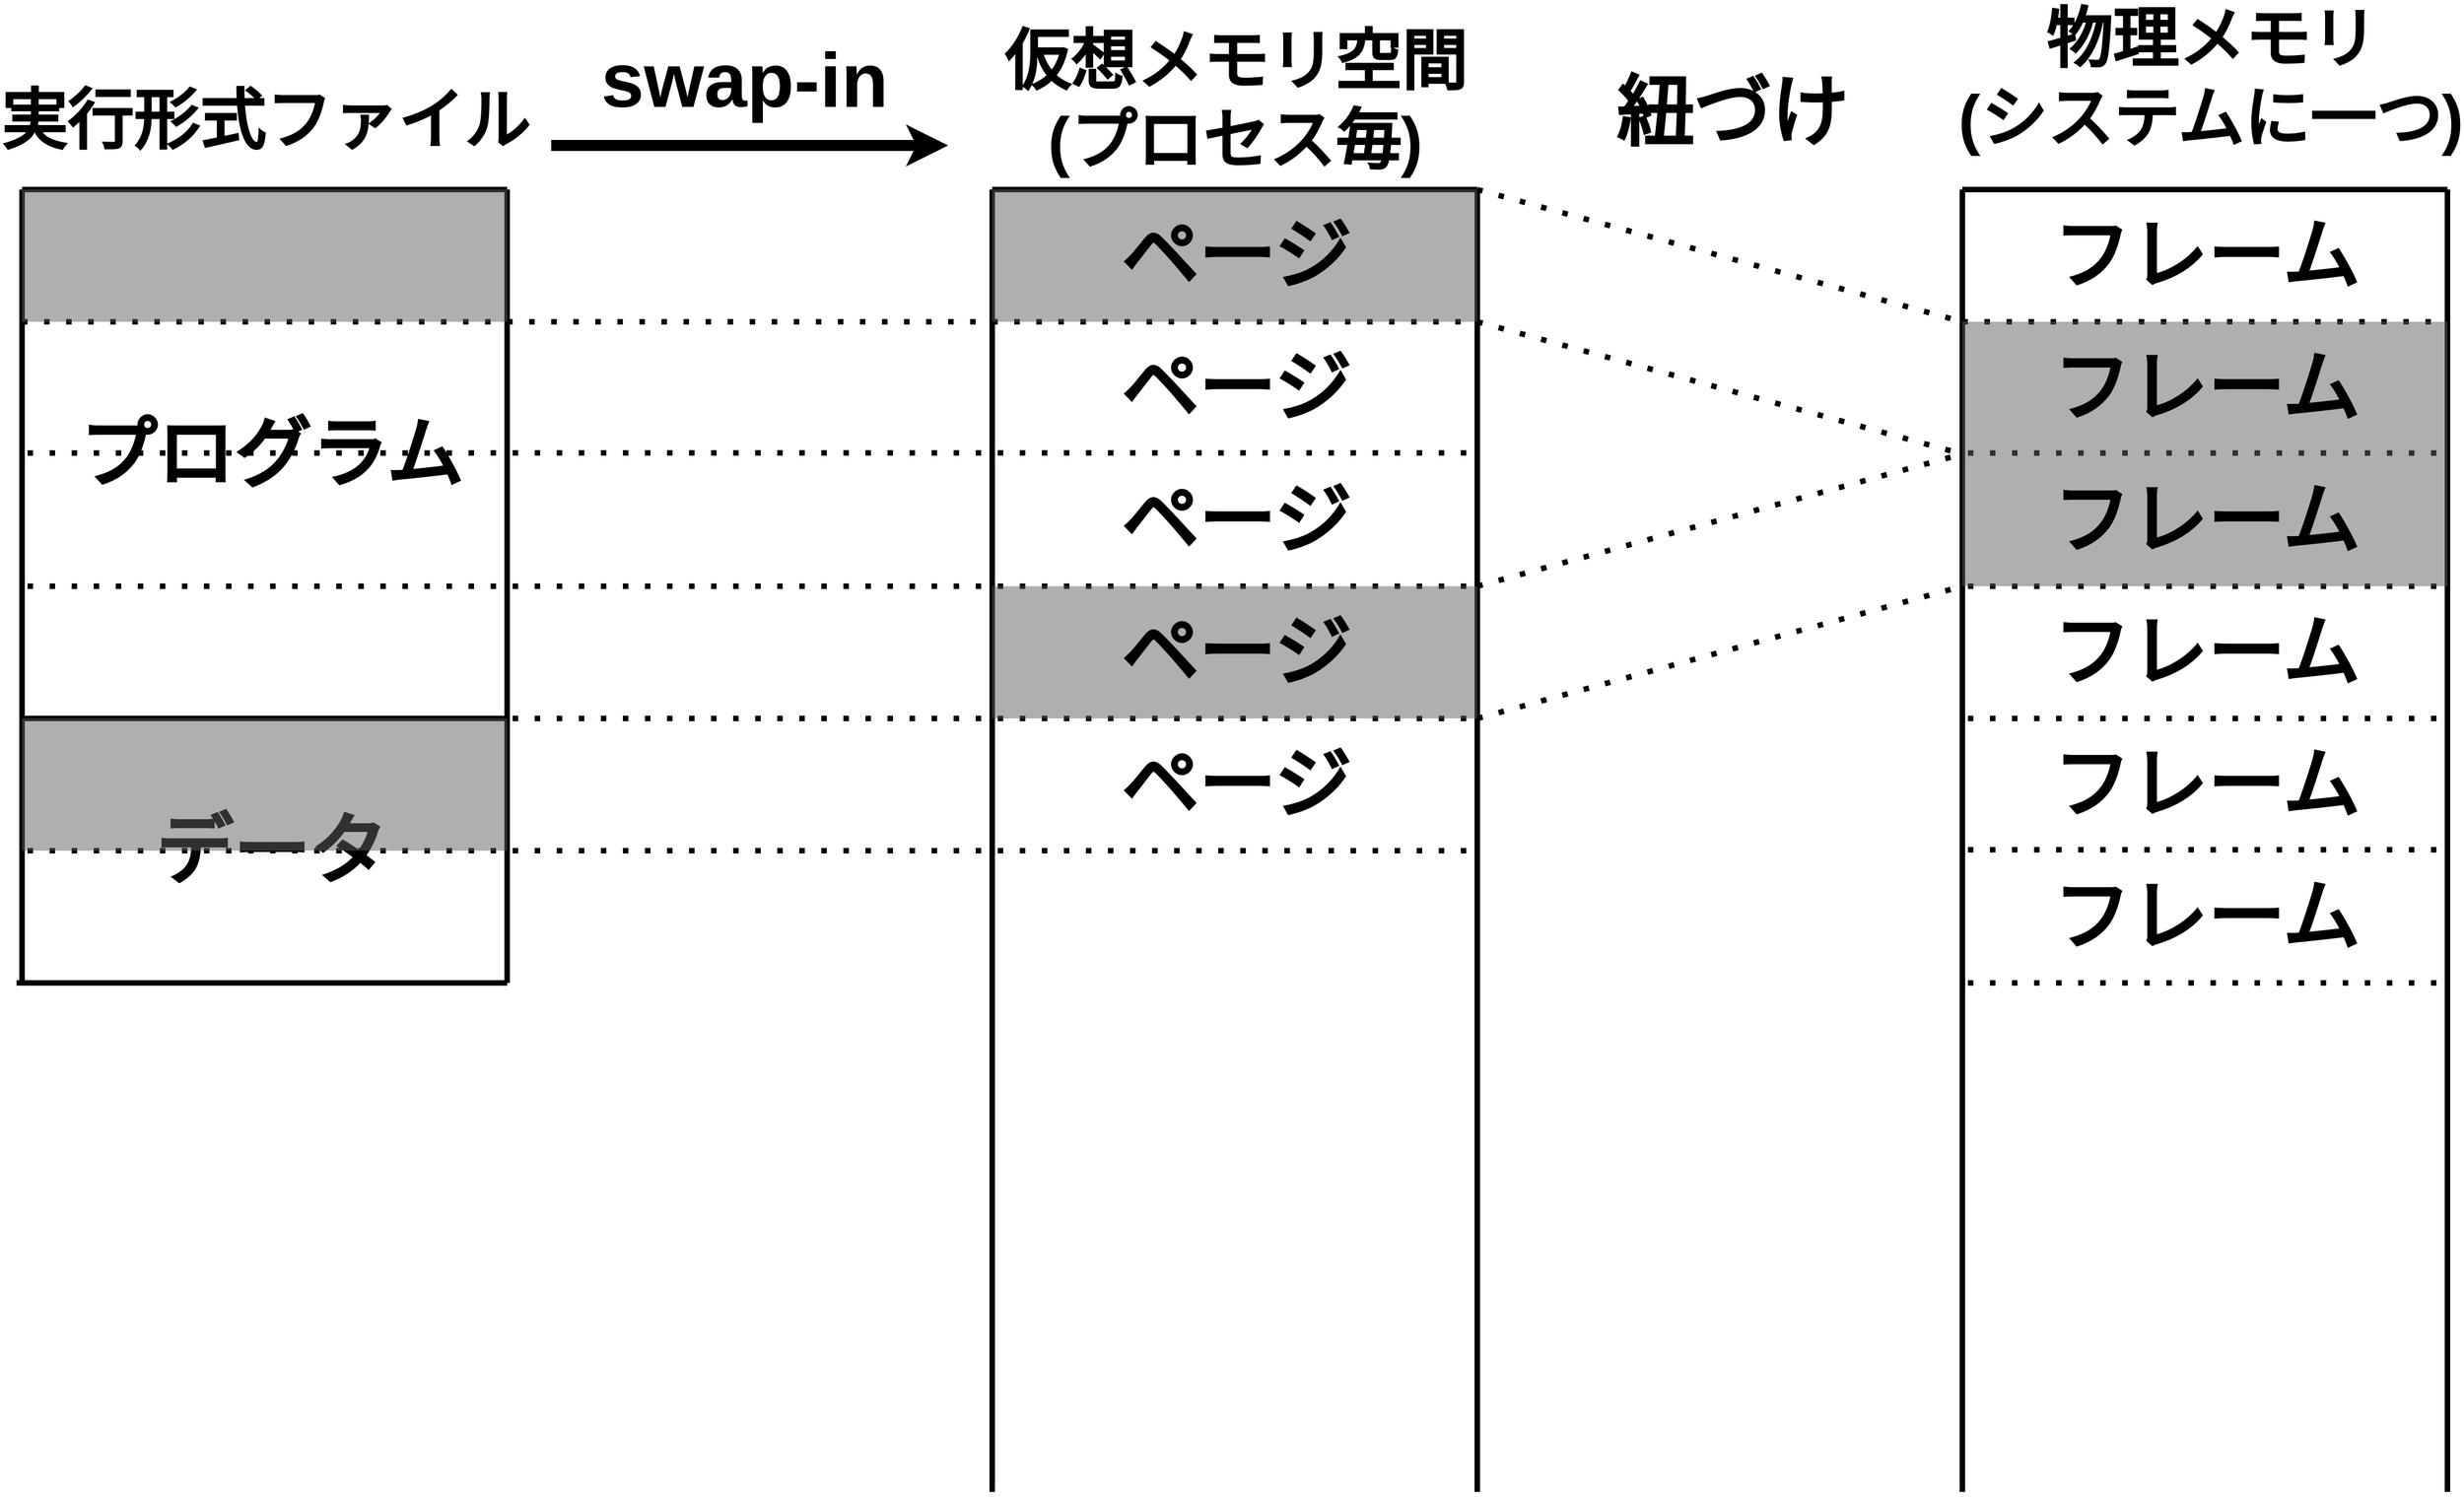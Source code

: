 <mxfile version="20.8.18" type="device"><diagram id="wK8tSChM53zYQEnZhIav" name="ページ1"><mxGraphModel dx="2849" dy="2020" grid="1" gridSize="10" guides="1" tooltips="1" connect="1" arrows="1" fold="1" page="1" pageScale="5" pageWidth="827" pageHeight="1169" math="0" shadow="0"><root><mxCell id="0"/><mxCell id="1" parent="0"/><mxCell id="XBfDf7kWiC9K0aHc-O24-4" value="" style="endArrow=none;html=1;rounded=0;strokeWidth=5;" parent="1" edge="1"><mxGeometry width="50" height="50" relative="1" as="geometry"><mxPoint x="1120" y="1240" as="sourcePoint"/><mxPoint x="1120" y="520" as="targetPoint"/></mxGeometry></mxCell><mxCell id="XBfDf7kWiC9K0aHc-O24-5" value="" style="endArrow=none;html=1;rounded=0;strokeWidth=5;" parent="1" edge="1"><mxGeometry width="50" height="50" relative="1" as="geometry"><mxPoint x="1560" y="1240" as="sourcePoint"/><mxPoint x="1560" y="520.0" as="targetPoint"/></mxGeometry></mxCell><mxCell id="XBfDf7kWiC9K0aHc-O24-6" value="" style="endArrow=none;html=1;rounded=0;strokeWidth=5;" parent="1" edge="1"><mxGeometry width="50" height="50" relative="1" as="geometry"><mxPoint x="1120" y="520" as="sourcePoint"/><mxPoint x="1560" y="520" as="targetPoint"/></mxGeometry></mxCell><mxCell id="XBfDf7kWiC9K0aHc-O24-7" value="" style="endArrow=none;html=1;rounded=0;strokeWidth=5;" parent="1" edge="1"><mxGeometry width="50" height="50" relative="1" as="geometry"><mxPoint x="1115" y="1240.0" as="sourcePoint"/><mxPoint x="1560" y="1240" as="targetPoint"/></mxGeometry></mxCell><mxCell id="XBfDf7kWiC9K0aHc-O24-8" value="" style="endArrow=none;html=1;rounded=0;strokeWidth=5;" parent="1" edge="1"><mxGeometry width="50" height="50" relative="1" as="geometry"><mxPoint x="1120" y="1000.0" as="sourcePoint"/><mxPoint x="1560" y="1000.0" as="targetPoint"/></mxGeometry></mxCell><mxCell id="XBfDf7kWiC9K0aHc-O24-9" value="" style="endArrow=none;html=1;rounded=0;strokeWidth=5;" parent="1" edge="1"><mxGeometry width="50" height="50" relative="1" as="geometry"><mxPoint x="2000" y="1701.818" as="sourcePoint"/><mxPoint x="2000" y="520.0" as="targetPoint"/></mxGeometry></mxCell><mxCell id="XBfDf7kWiC9K0aHc-O24-10" value="" style="endArrow=none;html=1;rounded=0;strokeWidth=5;" parent="1" edge="1"><mxGeometry width="50" height="50" relative="1" as="geometry"><mxPoint x="2000" y="520.0" as="sourcePoint"/><mxPoint x="2440" y="520.0" as="targetPoint"/></mxGeometry></mxCell><mxCell id="XBfDf7kWiC9K0aHc-O24-11" value="" style="endArrow=none;html=1;rounded=0;strokeWidth=5;" parent="1" edge="1"><mxGeometry width="50" height="50" relative="1" as="geometry"><mxPoint x="2440" y="1701.818" as="sourcePoint"/><mxPoint x="2440" y="520.0" as="targetPoint"/></mxGeometry></mxCell><mxCell id="XBfDf7kWiC9K0aHc-O24-12" value="" style="endArrow=none;html=1;rounded=0;strokeWidth=5;" parent="1" edge="1"><mxGeometry width="50" height="50" relative="1" as="geometry"><mxPoint x="2880" y="1701.818" as="sourcePoint"/><mxPoint x="2880" y="520.0" as="targetPoint"/></mxGeometry></mxCell><mxCell id="XBfDf7kWiC9K0aHc-O24-13" value="" style="endArrow=none;html=1;rounded=0;strokeWidth=5;" parent="1" edge="1"><mxGeometry width="50" height="50" relative="1" as="geometry"><mxPoint x="2880" y="520.0" as="sourcePoint"/><mxPoint x="3320" y="520.0" as="targetPoint"/></mxGeometry></mxCell><mxCell id="XBfDf7kWiC9K0aHc-O24-14" value="" style="endArrow=none;html=1;rounded=0;strokeWidth=5;" parent="1" edge="1"><mxGeometry width="50" height="50" relative="1" as="geometry"><mxPoint x="3320" y="1701.818" as="sourcePoint"/><mxPoint x="3320" y="520.0" as="targetPoint"/></mxGeometry></mxCell><mxCell id="XBfDf7kWiC9K0aHc-O24-15" value="&lt;font style=&quot;font-size: 60px;&quot;&gt;実行形式ファイル&lt;/font&gt;" style="text;html=1;strokeColor=none;fillColor=none;align=center;verticalAlign=middle;rounded=0;strokeWidth=5;fontSize=50;fontStyle=1" parent="1" vertex="1"><mxGeometry x="1110" y="405" width="460" height="105" as="geometry"/></mxCell><mxCell id="XBfDf7kWiC9K0aHc-O24-17" value="" style="endArrow=classic;html=1;rounded=0;strokeWidth=10;fontSize=50;" parent="1" edge="1"><mxGeometry width="50" height="50" relative="1" as="geometry"><mxPoint x="1600" y="480" as="sourcePoint"/><mxPoint x="1960" y="480" as="targetPoint"/></mxGeometry></mxCell><mxCell id="XBfDf7kWiC9K0aHc-O24-18" value="&lt;font style=&quot;font-size: 70px;&quot;&gt;swap-in&lt;/font&gt;" style="text;html=1;strokeColor=none;fillColor=none;align=center;verticalAlign=middle;rounded=0;strokeWidth=5;fontSize=50;fontStyle=1" parent="1" vertex="1"><mxGeometry x="1590" y="380" width="370" height="80" as="geometry"/></mxCell><mxCell id="XBfDf7kWiC9K0aHc-O24-19" value="&lt;font style=&quot;font-size: 70px;&quot;&gt;プログラム&lt;/font&gt;" style="text;html=1;strokeColor=none;fillColor=none;align=center;verticalAlign=middle;rounded=0;strokeWidth=5;fontSize=50;fontStyle=1" parent="1" vertex="1"><mxGeometry x="1160" y="720" width="370" height="80" as="geometry"/></mxCell><mxCell id="XBfDf7kWiC9K0aHc-O24-20" value="&lt;font style=&quot;font-size: 70px;&quot;&gt;データ&lt;/font&gt;" style="text;html=1;strokeColor=none;fillColor=none;align=center;verticalAlign=middle;rounded=0;strokeWidth=5;fontSize=50;fontStyle=1" parent="1" vertex="1"><mxGeometry x="1160" y="1080" width="370" height="80" as="geometry"/></mxCell><mxCell id="XBfDf7kWiC9K0aHc-O24-21" value="&lt;font style=&quot;font-size: 60px;&quot;&gt;仮想メモリ空間&lt;br&gt;(プロセス毎)&lt;/font&gt;" style="text;html=1;strokeColor=none;fillColor=none;align=center;verticalAlign=middle;rounded=0;strokeWidth=5;fontSize=50;fontStyle=1" parent="1" vertex="1"><mxGeometry x="2000" y="390" width="440" height="100" as="geometry"/></mxCell><mxCell id="XBfDf7kWiC9K0aHc-O24-22" value="&lt;font style=&quot;font-size: 60px;&quot;&gt;物理メモリ&lt;br&gt;(システムに一つ)&lt;/font&gt;" style="text;html=1;strokeColor=none;fillColor=none;align=center;verticalAlign=middle;rounded=0;strokeWidth=5;fontSize=50;fontStyle=1" parent="1" vertex="1"><mxGeometry x="2920" y="355" width="370" height="130" as="geometry"/></mxCell><mxCell id="XBfDf7kWiC9K0aHc-O24-23" value="&lt;font style=&quot;font-size: 70px;&quot;&gt;紐づけ&lt;/font&gt;" style="text;html=1;strokeColor=none;fillColor=none;align=center;verticalAlign=middle;rounded=0;strokeWidth=5;fontSize=50;fontStyle=1" parent="1" vertex="1"><mxGeometry x="2460" y="400" width="420" height="100" as="geometry"/></mxCell><mxCell id="XBfDf7kWiC9K0aHc-O24-24" value="" style="endArrow=none;dashed=1;html=1;dashPattern=1 3;strokeWidth=5;rounded=0;fontSize=50;" parent="1" edge="1"><mxGeometry width="50" height="50" relative="1" as="geometry"><mxPoint x="1120" y="640" as="sourcePoint"/><mxPoint x="2440" y="640" as="targetPoint"/></mxGeometry></mxCell><mxCell id="XBfDf7kWiC9K0aHc-O24-25" value="" style="endArrow=none;dashed=1;html=1;dashPattern=1 3;strokeWidth=5;rounded=0;fontSize=50;fontStyle=1" parent="1" edge="1"><mxGeometry width="50" height="50" relative="1" as="geometry"><mxPoint x="1125" y="759.09" as="sourcePoint"/><mxPoint x="2440" y="759" as="targetPoint"/></mxGeometry></mxCell><mxCell id="XBfDf7kWiC9K0aHc-O24-26" value="" style="endArrow=none;dashed=1;html=1;dashPattern=1 3;strokeWidth=5;rounded=0;fontSize=50;" parent="1" edge="1"><mxGeometry width="50" height="50" relative="1" as="geometry"><mxPoint x="1125" y="880.0" as="sourcePoint"/><mxPoint x="2440" y="880" as="targetPoint"/></mxGeometry></mxCell><mxCell id="XBfDf7kWiC9K0aHc-O24-27" value="" style="endArrow=none;dashed=1;html=1;dashPattern=1 3;strokeWidth=5;rounded=0;fontSize=50;" parent="1" edge="1"><mxGeometry width="50" height="50" relative="1" as="geometry"><mxPoint x="1125" y="1000.0" as="sourcePoint"/><mxPoint x="2440" y="1000" as="targetPoint"/></mxGeometry></mxCell><mxCell id="XBfDf7kWiC9K0aHc-O24-28" value="" style="endArrow=none;dashed=1;html=1;dashPattern=1 3;strokeWidth=5;rounded=0;fontSize=50;" parent="1" edge="1"><mxGeometry width="50" height="50" relative="1" as="geometry"><mxPoint x="1125" y="1120.0" as="sourcePoint"/><mxPoint x="2440" y="1120" as="targetPoint"/></mxGeometry></mxCell><mxCell id="XBfDf7kWiC9K0aHc-O24-29" value="" style="endArrow=none;dashed=1;html=1;dashPattern=1 3;strokeWidth=5;rounded=0;fontSize=50;" parent="1" edge="1"><mxGeometry width="50" height="50" relative="1" as="geometry"><mxPoint x="2880" y="640" as="sourcePoint"/><mxPoint x="3320" y="640" as="targetPoint"/></mxGeometry></mxCell><mxCell id="XBfDf7kWiC9K0aHc-O24-30" value="" style="endArrow=none;dashed=1;html=1;dashPattern=1 3;strokeWidth=5;rounded=0;fontSize=50;" parent="1" edge="1"><mxGeometry width="50" height="50" relative="1" as="geometry"><mxPoint x="2885" y="759.09" as="sourcePoint"/><mxPoint x="3325" y="759.09" as="targetPoint"/></mxGeometry></mxCell><mxCell id="XBfDf7kWiC9K0aHc-O24-31" value="" style="endArrow=none;dashed=1;html=1;dashPattern=1 3;strokeWidth=5;rounded=0;fontSize=50;" parent="1" edge="1"><mxGeometry width="50" height="50" relative="1" as="geometry"><mxPoint x="2885" y="880.0" as="sourcePoint"/><mxPoint x="3325" y="880.0" as="targetPoint"/></mxGeometry></mxCell><mxCell id="XBfDf7kWiC9K0aHc-O24-32" value="" style="endArrow=none;dashed=1;html=1;dashPattern=1 3;strokeWidth=5;rounded=0;fontSize=50;" parent="1" edge="1"><mxGeometry width="50" height="50" relative="1" as="geometry"><mxPoint x="2885" y="1000.0" as="sourcePoint"/><mxPoint x="3325" y="1000.0" as="targetPoint"/></mxGeometry></mxCell><mxCell id="XBfDf7kWiC9K0aHc-O24-33" value="" style="endArrow=none;dashed=1;html=1;dashPattern=1 3;strokeWidth=5;rounded=0;fontSize=50;" parent="1" edge="1"><mxGeometry width="50" height="50" relative="1" as="geometry"><mxPoint x="2885" y="1119.09" as="sourcePoint"/><mxPoint x="3325" y="1119.09" as="targetPoint"/></mxGeometry></mxCell><mxCell id="XBfDf7kWiC9K0aHc-O24-34" value="" style="endArrow=none;dashed=1;html=1;dashPattern=1 3;strokeWidth=5;rounded=0;fontSize=50;" parent="1" edge="1"><mxGeometry width="50" height="50" relative="1" as="geometry"><mxPoint x="2885" y="1240.0" as="sourcePoint"/><mxPoint x="3325" y="1240.0" as="targetPoint"/></mxGeometry></mxCell><mxCell id="XBfDf7kWiC9K0aHc-O24-38" value="&lt;span style=&quot;color: rgba(0, 0, 0, 0); font-family: monospace; font-size: 0px; text-align: start;&quot;&gt;%3CmxGraphModel%3E%3Croot%3E%3CmxCell%20id%3D%220%22%2F%3E%3CmxCell%20id%3D%221%22%20parent%3D%220%22%2F%3E%3CmxCell%20id%3D%222%22%20value%3D%22%22%20style%3D%22endArrow%3Dnone%3Bdashed%3D1%3Bhtml%3D1%3BdashPattern%3D1%203%3BstrokeWidth%3D5%3Brounded%3D0%3BfontSize%3D50%3B%22%20edge%3D%221%22%20parent%3D%221%22%3E%3CmxGeometry%20width%3D%2250%22%20height%3D%2250%22%20relative%3D%221%22%20as%3D%22geometry%22%3E%3CmxPoint%20x%3D%222880%22%20y%3D%22640.0%22%20as%3D%22sourcePoint%22%2F%3E%3CmxPoint%20x%3D%223320%22%20y%3D%22640.0%22%20as%3D%22targetPoint%22%2F%3E%3C%2FmxGeometry%3E%3C%2FmxCell%3E%3C%2Froot%3E%3C%2FmxGraphModel%3E&lt;/span&gt;" style="rounded=0;whiteSpace=wrap;html=1;strokeWidth=5;fontSize=50;fillColor=#616161;strokeColor=none;opacity=50;" parent="1" vertex="1"><mxGeometry x="2000" y="520" width="440" height="120" as="geometry"/></mxCell><mxCell id="XBfDf7kWiC9K0aHc-O24-39" value="&lt;span style=&quot;color: rgba(0, 0, 0, 0); font-family: monospace; font-size: 0px; text-align: start;&quot;&gt;%3CmxGraphModel%3E%3Croot%3E%3CmxCell%20id%3D%220%22%2F%3E%3CmxCell%20id%3D%221%22%20parent%3D%220%22%2F%3E%3CmxCell%20id%3D%222%22%20value%3D%22%22%20style%3D%22endArrow%3Dnone%3Bdashed%3D1%3Bhtml%3D1%3BdashPattern%3D1%203%3BstrokeWidth%3D5%3Brounded%3D0%3BfontSize%3D50%3B%22%20edge%3D%221%22%20parent%3D%221%22%3E%3CmxGeometry%20width%3D%2250%22%20height%3D%2250%22%20relative%3D%221%22%20as%3D%22geometry%22%3E%3CmxPoint%20x%3D%222880%22%20y%3D%22640.0%22%20as%3D%22sourcePoint%22%2F%3E%3CmxPoint%20x%3D%223320%22%20y%3D%22640.0%22%20as%3D%22targetPoint%22%2F%3E%3C%2FmxGeometry%3E%3C%2FmxCell%3E%3C%2Froot%3E%3C%2FmxGraphModel%3E&lt;/span&gt;" style="rounded=0;whiteSpace=wrap;html=1;strokeWidth=5;fontSize=50;fillColor=#616161;strokeColor=none;opacity=50;" parent="1" vertex="1"><mxGeometry x="2000" y="880" width="440" height="120" as="geometry"/></mxCell><mxCell id="XBfDf7kWiC9K0aHc-O24-40" value="&lt;span style=&quot;color: rgba(0, 0, 0, 0); font-family: monospace; font-size: 0px; text-align: start;&quot;&gt;%3CmxGraphModel%3E%3Croot%3E%3CmxCell%20id%3D%220%22%2F%3E%3CmxCell%20id%3D%221%22%20parent%3D%220%22%2F%3E%3CmxCell%20id%3D%222%22%20value%3D%22%22%20style%3D%22endArrow%3Dnone%3Bdashed%3D1%3Bhtml%3D1%3BdashPattern%3D1%203%3BstrokeWidth%3D5%3Brounded%3D0%3BfontSize%3D50%3B%22%20edge%3D%221%22%20parent%3D%221%22%3E%3CmxGeometry%20width%3D%2250%22%20height%3D%2250%22%20relative%3D%221%22%20as%3D%22geometry%22%3E%3CmxPoint%20x%3D%222880%22%20y%3D%22640.0%22%20as%3D%22sourcePoint%22%2F%3E%3CmxPoint%20x%3D%223320%22%20y%3D%22640.0%22%20as%3D%22targetPoint%22%2F%3E%3C%2FmxGeometry%3E%3C%2FmxCell%3E%3C%2Froot%3E%3C%2FmxGraphModel%3E&lt;/span&gt;" style="rounded=0;whiteSpace=wrap;html=1;strokeWidth=5;fontSize=50;fillColor=#616161;strokeColor=none;opacity=50;" parent="1" vertex="1"><mxGeometry x="2880" y="640" width="440" height="120" as="geometry"/></mxCell><mxCell id="XBfDf7kWiC9K0aHc-O24-41" value="&lt;span style=&quot;color: rgba(0, 0, 0, 0); font-family: monospace; font-size: 0px; text-align: start;&quot;&gt;%3CmxGraphModel%3E%3Croot%3E%3CmxCell%20id%3D%220%22%2F%3E%3CmxCell%20id%3D%221%22%20parent%3D%220%22%2F%3E%3CmxCell%20id%3D%222%22%20value%3D%22%22%20style%3D%22endArrow%3Dnone%3Bdashed%3D1%3Bhtml%3D1%3BdashPattern%3D1%203%3BstrokeWidth%3D5%3Brounded%3D0%3BfontSize%3D50%3B%22%20edge%3D%221%22%20parent%3D%221%22%3E%3CmxGeometry%20width%3D%2250%22%20height%3D%2250%22%20relative%3D%221%22%20as%3D%22geometry%22%3E%3CmxPoint%20x%3D%222880%22%20y%3D%22640.0%22%20as%3D%22sourcePoint%22%2F%3E%3CmxPoint%20x%3D%223320%22%20y%3D%22640.0%22%20as%3D%22targetPoint%22%2F%3E%3C%2FmxGeometry%3E%3C%2FmxCell%3E%3C%2Froot%3E%3C%2FmxGraphModel%3E&lt;/span&gt;" style="rounded=0;whiteSpace=wrap;html=1;strokeWidth=5;fontSize=50;fillColor=#616161;strokeColor=none;opacity=50;" parent="1" vertex="1"><mxGeometry x="2880" y="760" width="440" height="120" as="geometry"/></mxCell><mxCell id="XBfDf7kWiC9K0aHc-O24-42" value="" style="endArrow=none;dashed=1;html=1;dashPattern=1 3;strokeWidth=5;rounded=0;fontSize=50;entryX=0;entryY=0;entryDx=0;entryDy=0;" parent="1" target="XBfDf7kWiC9K0aHc-O24-40" edge="1"><mxGeometry width="50" height="50" relative="1" as="geometry"><mxPoint x="2440" y="520" as="sourcePoint"/><mxPoint x="2750" y="780" as="targetPoint"/></mxGeometry></mxCell><mxCell id="XBfDf7kWiC9K0aHc-O24-43" value="" style="endArrow=none;dashed=1;html=1;dashPattern=1 3;strokeWidth=5;rounded=0;fontSize=50;entryX=0;entryY=1;entryDx=0;entryDy=0;" parent="1" target="XBfDf7kWiC9K0aHc-O24-40" edge="1"><mxGeometry width="50" height="50" relative="1" as="geometry"><mxPoint x="2440" y="640" as="sourcePoint"/><mxPoint x="2750" y="780" as="targetPoint"/></mxGeometry></mxCell><mxCell id="XBfDf7kWiC9K0aHc-O24-44" value="" style="endArrow=none;dashed=1;html=1;dashPattern=1 3;strokeWidth=5;rounded=0;fontSize=50;entryX=0;entryY=1;entryDx=0;entryDy=0;" parent="1" target="XBfDf7kWiC9K0aHc-O24-40" edge="1"><mxGeometry width="50" height="50" relative="1" as="geometry"><mxPoint x="2440" y="880" as="sourcePoint"/><mxPoint x="2750" y="780" as="targetPoint"/></mxGeometry></mxCell><mxCell id="XBfDf7kWiC9K0aHc-O24-45" value="" style="endArrow=none;dashed=1;html=1;dashPattern=1 3;strokeWidth=5;rounded=0;fontSize=50;entryX=0;entryY=1;entryDx=0;entryDy=0;" parent="1" edge="1"><mxGeometry width="50" height="50" relative="1" as="geometry"><mxPoint x="2440" y="1000" as="sourcePoint"/><mxPoint x="2880" y="880" as="targetPoint"/></mxGeometry></mxCell><mxCell id="XBfDf7kWiC9K0aHc-O24-46" value="&lt;span style=&quot;color: rgba(0, 0, 0, 0); font-family: monospace; font-size: 0px; text-align: start;&quot;&gt;%3CmxGraphModel%3E%3Croot%3E%3CmxCell%20id%3D%220%22%2F%3E%3CmxCell%20id%3D%221%22%20parent%3D%220%22%2F%3E%3CmxCell%20id%3D%222%22%20value%3D%22%22%20style%3D%22endArrow%3Dnone%3Bdashed%3D1%3Bhtml%3D1%3BdashPattern%3D1%203%3BstrokeWidth%3D5%3Brounded%3D0%3BfontSize%3D50%3B%22%20edge%3D%221%22%20parent%3D%221%22%3E%3CmxGeometry%20width%3D%2250%22%20height%3D%2250%22%20relative%3D%221%22%20as%3D%22geometry%22%3E%3CmxPoint%20x%3D%222880%22%20y%3D%22640.0%22%20as%3D%22sourcePoint%22%2F%3E%3CmxPoint%20x%3D%223320%22%20y%3D%22640.0%22%20as%3D%22targetPoint%22%2F%3E%3C%2FmxGeometry%3E%3C%2FmxCell%3E%3C%2Froot%3E%3C%2FmxGraphModel%3E&lt;/span&gt;" style="rounded=0;whiteSpace=wrap;html=1;strokeWidth=5;fontSize=50;fillColor=#616161;strokeColor=none;opacity=50;" parent="1" vertex="1"><mxGeometry x="1120" y="520" width="440" height="120" as="geometry"/></mxCell><mxCell id="XBfDf7kWiC9K0aHc-O24-47" value="&lt;span style=&quot;color: rgba(0, 0, 0, 0); font-family: monospace; font-size: 0px; text-align: start;&quot;&gt;%3CmxGraphModel%3E%3Croot%3E%3CmxCell%20id%3D%220%22%2F%3E%3CmxCell%20id%3D%221%22%20parent%3D%220%22%2F%3E%3CmxCell%20id%3D%222%22%20value%3D%22%22%20style%3D%22endArrow%3Dnone%3Bdashed%3D1%3Bhtml%3D1%3BdashPattern%3D1%203%3BstrokeWidth%3D5%3Brounded%3D0%3BfontSize%3D50%3B%22%20edge%3D%221%22%20parent%3D%221%22%3E%3CmxGeometry%20width%3D%2250%22%20height%3D%2250%22%20relative%3D%221%22%20as%3D%22geometry%22%3E%3CmxPoint%20x%3D%222880%22%20y%3D%22640.0%22%20as%3D%22sourcePoint%22%2F%3E%3CmxPoint%20x%3D%223320%22%20y%3D%22640.0%22%20as%3D%22targetPoint%22%2F%3E%3C%2FmxGeometry%3E%3C%2FmxCell%3E%3C%2Froot%3E%3C%2FmxGraphModel%3E&lt;/span&gt;" style="rounded=0;whiteSpace=wrap;html=1;strokeWidth=5;fontSize=50;fillColor=#616161;strokeColor=none;opacity=50;" parent="1" vertex="1"><mxGeometry x="1120" y="1000" width="440" height="120" as="geometry"/></mxCell><mxCell id="GCD6LX8iQjhKlORDiXbR-1" value="&lt;font style=&quot;font-size: 70px;&quot;&gt;ページ&lt;/font&gt;" style="text;html=1;strokeColor=none;fillColor=none;align=center;verticalAlign=middle;rounded=0;strokeWidth=5;fontSize=50;fontStyle=1" parent="1" vertex="1"><mxGeometry x="2000" y="520" width="440" height="120" as="geometry"/></mxCell><mxCell id="GCD6LX8iQjhKlORDiXbR-6" value="&lt;font style=&quot;font-size: 70px;&quot;&gt;フレーム&lt;/font&gt;" style="text;html=1;strokeColor=none;fillColor=none;align=center;verticalAlign=middle;rounded=0;strokeWidth=5;fontSize=50;fontStyle=1" parent="1" vertex="1"><mxGeometry x="2880" y="520" width="440" height="120" as="geometry"/></mxCell><mxCell id="l9D5SR1SToYjGY-YYykV-1" value="&lt;font style=&quot;font-size: 70px;&quot;&gt;フレーム&lt;/font&gt;" style="text;html=1;strokeColor=none;fillColor=none;align=center;verticalAlign=middle;rounded=0;strokeWidth=5;fontSize=50;fontStyle=1" vertex="1" parent="1"><mxGeometry x="2880" y="640" width="440" height="120" as="geometry"/></mxCell><mxCell id="l9D5SR1SToYjGY-YYykV-2" value="&lt;font style=&quot;font-size: 70px;&quot;&gt;フレーム&lt;/font&gt;" style="text;html=1;strokeColor=none;fillColor=none;align=center;verticalAlign=middle;rounded=0;strokeWidth=5;fontSize=50;fontStyle=1" vertex="1" parent="1"><mxGeometry x="2880" y="760" width="440" height="120" as="geometry"/></mxCell><mxCell id="l9D5SR1SToYjGY-YYykV-3" value="&lt;font style=&quot;font-size: 70px;&quot;&gt;フレーム&lt;/font&gt;" style="text;html=1;strokeColor=none;fillColor=none;align=center;verticalAlign=middle;rounded=0;strokeWidth=5;fontSize=50;fontStyle=1" vertex="1" parent="1"><mxGeometry x="2880" y="880" width="440" height="120" as="geometry"/></mxCell><mxCell id="l9D5SR1SToYjGY-YYykV-4" value="&lt;font style=&quot;font-size: 70px;&quot;&gt;フレーム&lt;/font&gt;" style="text;html=1;strokeColor=none;fillColor=none;align=center;verticalAlign=middle;rounded=0;strokeWidth=5;fontSize=50;fontStyle=1" vertex="1" parent="1"><mxGeometry x="2880" y="1000" width="440" height="120" as="geometry"/></mxCell><mxCell id="l9D5SR1SToYjGY-YYykV-5" value="&lt;font style=&quot;font-size: 70px;&quot;&gt;フレーム&lt;/font&gt;" style="text;html=1;strokeColor=none;fillColor=none;align=center;verticalAlign=middle;rounded=0;strokeWidth=5;fontSize=50;fontStyle=1" vertex="1" parent="1"><mxGeometry x="2880" y="1120" width="440" height="120" as="geometry"/></mxCell><mxCell id="l9D5SR1SToYjGY-YYykV-6" value="&lt;font style=&quot;font-size: 70px;&quot;&gt;ページ&lt;/font&gt;" style="text;html=1;strokeColor=none;fillColor=none;align=center;verticalAlign=middle;rounded=0;strokeWidth=5;fontSize=50;fontStyle=1" vertex="1" parent="1"><mxGeometry x="2000" y="640" width="440" height="120" as="geometry"/></mxCell><mxCell id="l9D5SR1SToYjGY-YYykV-7" value="&lt;font style=&quot;font-size: 70px;&quot;&gt;ページ&lt;/font&gt;" style="text;html=1;strokeColor=none;fillColor=none;align=center;verticalAlign=middle;rounded=0;strokeWidth=5;fontSize=50;fontStyle=1" vertex="1" parent="1"><mxGeometry x="2000" y="760" width="440" height="120" as="geometry"/></mxCell><mxCell id="l9D5SR1SToYjGY-YYykV-8" value="&lt;font style=&quot;font-size: 70px;&quot;&gt;ページ&lt;/font&gt;" style="text;html=1;strokeColor=none;fillColor=none;align=center;verticalAlign=middle;rounded=0;strokeWidth=5;fontSize=50;fontStyle=1" vertex="1" parent="1"><mxGeometry x="2000" y="880" width="440" height="120" as="geometry"/></mxCell><mxCell id="l9D5SR1SToYjGY-YYykV-9" value="&lt;font style=&quot;font-size: 70px;&quot;&gt;ページ&lt;/font&gt;" style="text;html=1;strokeColor=none;fillColor=none;align=center;verticalAlign=middle;rounded=0;strokeWidth=5;fontSize=50;fontStyle=1" vertex="1" parent="1"><mxGeometry x="2000" y="1000" width="440" height="120" as="geometry"/></mxCell></root></mxGraphModel></diagram></mxfile>